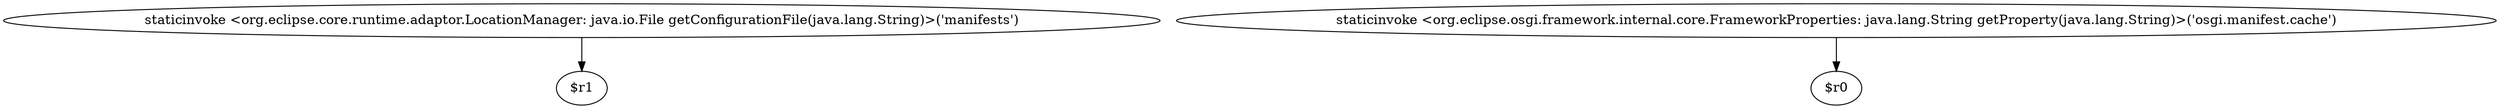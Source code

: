 digraph g {
0[label="staticinvoke <org.eclipse.core.runtime.adaptor.LocationManager: java.io.File getConfigurationFile(java.lang.String)>('manifests')"]
1[label="$r1"]
0->1[label=""]
2[label="staticinvoke <org.eclipse.osgi.framework.internal.core.FrameworkProperties: java.lang.String getProperty(java.lang.String)>('osgi.manifest.cache')"]
3[label="$r0"]
2->3[label=""]
}
